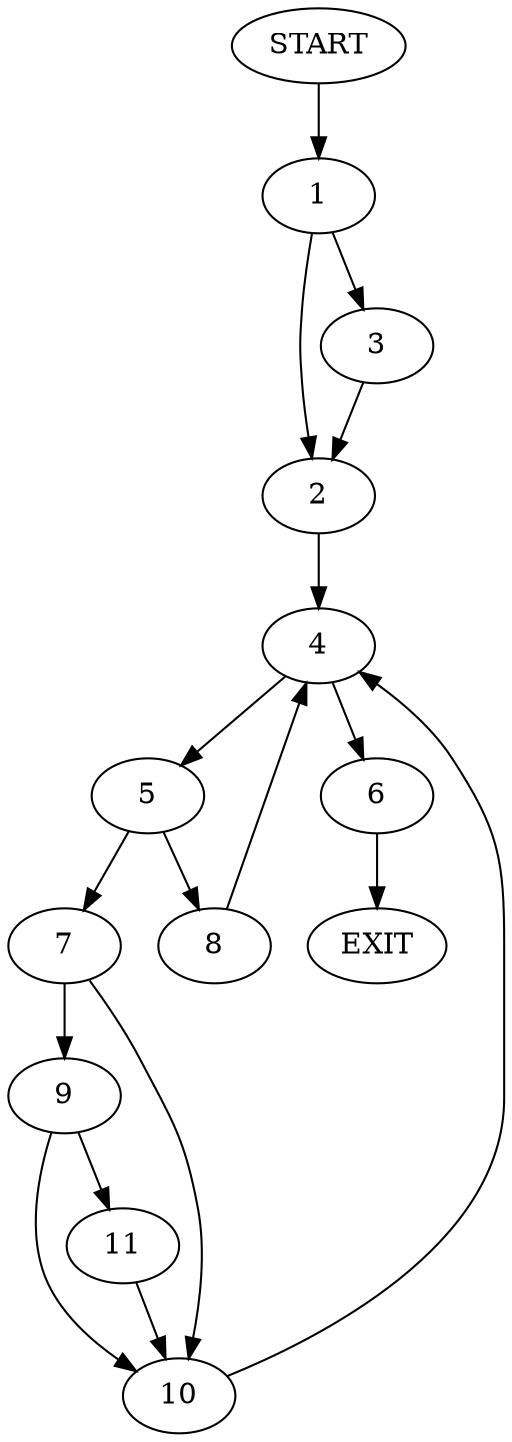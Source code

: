 digraph {
0 [label="START"]
12 [label="EXIT"]
0 -> 1
1 -> 2
1 -> 3
2 -> 4
3 -> 2
4 -> 5
4 -> 6
6 -> 12
5 -> 7
5 -> 8
8 -> 4
7 -> 9
7 -> 10
10 -> 4
9 -> 10
9 -> 11
11 -> 10
}
